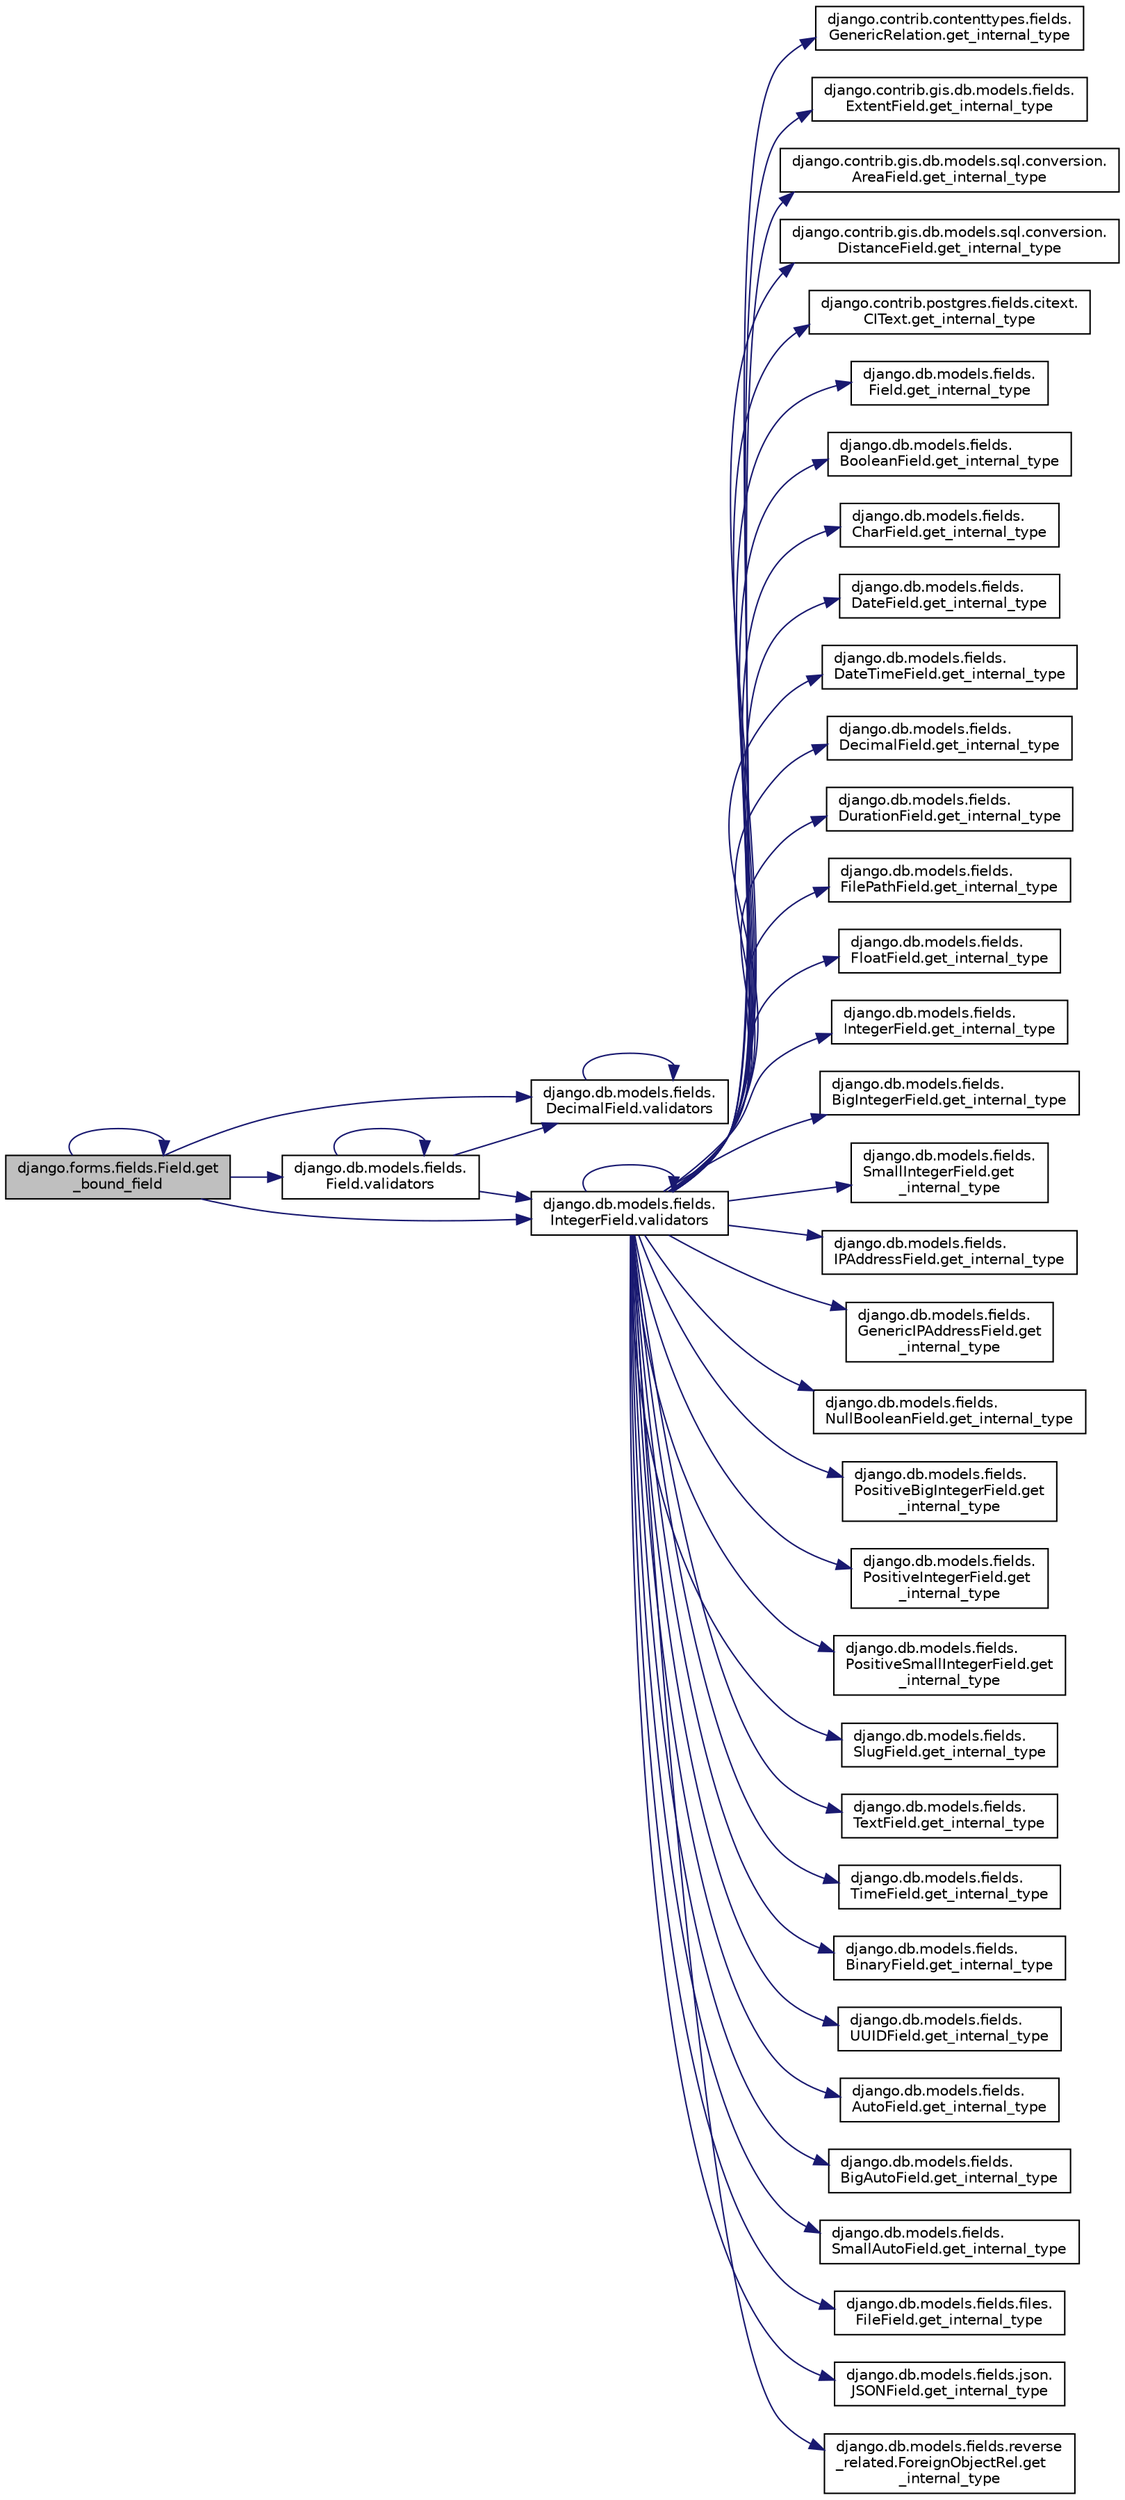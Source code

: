 digraph "django.forms.fields.Field.get_bound_field"
{
 // LATEX_PDF_SIZE
  edge [fontname="Helvetica",fontsize="10",labelfontname="Helvetica",labelfontsize="10"];
  node [fontname="Helvetica",fontsize="10",shape=record];
  rankdir="LR";
  Node1 [label="django.forms.fields.Field.get\l_bound_field",height=0.2,width=0.4,color="black", fillcolor="grey75", style="filled", fontcolor="black",tooltip=" "];
  Node1 -> Node1 [color="midnightblue",fontsize="10",style="solid",fontname="Helvetica"];
  Node1 -> Node2 [color="midnightblue",fontsize="10",style="solid",fontname="Helvetica"];
  Node2 [label="django.db.models.fields.\lField.validators",height=0.2,width=0.4,color="black", fillcolor="white", style="filled",URL="$db/d75/classdjango_1_1db_1_1models_1_1fields_1_1_field.html#af4d937406c1476bb471a163b1cfcf52b",tooltip=" "];
  Node2 -> Node2 [color="midnightblue",fontsize="10",style="solid",fontname="Helvetica"];
  Node2 -> Node3 [color="midnightblue",fontsize="10",style="solid",fontname="Helvetica"];
  Node3 [label="django.db.models.fields.\lDecimalField.validators",height=0.2,width=0.4,color="black", fillcolor="white", style="filled",URL="$d7/deb/classdjango_1_1db_1_1models_1_1fields_1_1_decimal_field.html#a58a8ed0a4797aa7748e97fba31fcaf4a",tooltip=" "];
  Node3 -> Node3 [color="midnightblue",fontsize="10",style="solid",fontname="Helvetica"];
  Node2 -> Node4 [color="midnightblue",fontsize="10",style="solid",fontname="Helvetica"];
  Node4 [label="django.db.models.fields.\lIntegerField.validators",height=0.2,width=0.4,color="black", fillcolor="white", style="filled",URL="$d5/d95/classdjango_1_1db_1_1models_1_1fields_1_1_integer_field.html#a41a8a46e6f566c13abf73150388eedd6",tooltip=" "];
  Node4 -> Node5 [color="midnightblue",fontsize="10",style="solid",fontname="Helvetica"];
  Node5 [label="django.contrib.contenttypes.fields.\lGenericRelation.get_internal_type",height=0.2,width=0.4,color="black", fillcolor="white", style="filled",URL="$d9/d64/classdjango_1_1contrib_1_1contenttypes_1_1fields_1_1_generic_relation.html#a7990bd2f6bb83da4e41a86482aeb7960",tooltip=" "];
  Node4 -> Node6 [color="midnightblue",fontsize="10",style="solid",fontname="Helvetica"];
  Node6 [label="django.contrib.gis.db.models.fields.\lExtentField.get_internal_type",height=0.2,width=0.4,color="black", fillcolor="white", style="filled",URL="$d4/de8/classdjango_1_1contrib_1_1gis_1_1db_1_1models_1_1fields_1_1_extent_field.html#afc01bc6a5210f807b425af7bcb42a7f6",tooltip=" "];
  Node4 -> Node7 [color="midnightblue",fontsize="10",style="solid",fontname="Helvetica"];
  Node7 [label="django.contrib.gis.db.models.sql.conversion.\lAreaField.get_internal_type",height=0.2,width=0.4,color="black", fillcolor="white", style="filled",URL="$d8/d3f/classdjango_1_1contrib_1_1gis_1_1db_1_1models_1_1sql_1_1conversion_1_1_area_field.html#abde2aed8614bf16c40975629a6f4b052",tooltip=" "];
  Node4 -> Node8 [color="midnightblue",fontsize="10",style="solid",fontname="Helvetica"];
  Node8 [label="django.contrib.gis.db.models.sql.conversion.\lDistanceField.get_internal_type",height=0.2,width=0.4,color="black", fillcolor="white", style="filled",URL="$d3/d85/classdjango_1_1contrib_1_1gis_1_1db_1_1models_1_1sql_1_1conversion_1_1_distance_field.html#ab366f3b3f7fb89a0de664c3c35170b27",tooltip=" "];
  Node4 -> Node9 [color="midnightblue",fontsize="10",style="solid",fontname="Helvetica"];
  Node9 [label="django.contrib.postgres.fields.citext.\lCIText.get_internal_type",height=0.2,width=0.4,color="black", fillcolor="white", style="filled",URL="$db/db7/classdjango_1_1contrib_1_1postgres_1_1fields_1_1citext_1_1_c_i_text.html#aedd9a318c74552863d7ff7bed60415e4",tooltip=" "];
  Node4 -> Node10 [color="midnightblue",fontsize="10",style="solid",fontname="Helvetica"];
  Node10 [label="django.db.models.fields.\lField.get_internal_type",height=0.2,width=0.4,color="black", fillcolor="white", style="filled",URL="$db/d75/classdjango_1_1db_1_1models_1_1fields_1_1_field.html#a1b24712a6b2f3cabdcbe1e2b99ba9a6c",tooltip=" "];
  Node4 -> Node11 [color="midnightblue",fontsize="10",style="solid",fontname="Helvetica"];
  Node11 [label="django.db.models.fields.\lBooleanField.get_internal_type",height=0.2,width=0.4,color="black", fillcolor="white", style="filled",URL="$de/d82/classdjango_1_1db_1_1models_1_1fields_1_1_boolean_field.html#a020b7db391ffc3941d959cf926fcc92d",tooltip=" "];
  Node4 -> Node12 [color="midnightblue",fontsize="10",style="solid",fontname="Helvetica"];
  Node12 [label="django.db.models.fields.\lCharField.get_internal_type",height=0.2,width=0.4,color="black", fillcolor="white", style="filled",URL="$d1/de7/classdjango_1_1db_1_1models_1_1fields_1_1_char_field.html#a7ae0f1d44901306ae49802b1f4a08f94",tooltip=" "];
  Node4 -> Node13 [color="midnightblue",fontsize="10",style="solid",fontname="Helvetica"];
  Node13 [label="django.db.models.fields.\lDateField.get_internal_type",height=0.2,width=0.4,color="black", fillcolor="white", style="filled",URL="$d0/df6/classdjango_1_1db_1_1models_1_1fields_1_1_date_field.html#a6d3abdff5758b7efb3752f0db09ec2f9",tooltip=" "];
  Node4 -> Node14 [color="midnightblue",fontsize="10",style="solid",fontname="Helvetica"];
  Node14 [label="django.db.models.fields.\lDateTimeField.get_internal_type",height=0.2,width=0.4,color="black", fillcolor="white", style="filled",URL="$d5/d54/classdjango_1_1db_1_1models_1_1fields_1_1_date_time_field.html#a06a35a156aaf4637aadd5b46eb263bfc",tooltip=" "];
  Node4 -> Node15 [color="midnightblue",fontsize="10",style="solid",fontname="Helvetica"];
  Node15 [label="django.db.models.fields.\lDecimalField.get_internal_type",height=0.2,width=0.4,color="black", fillcolor="white", style="filled",URL="$d7/deb/classdjango_1_1db_1_1models_1_1fields_1_1_decimal_field.html#afc047261545f4b447b9cb0eb97a68987",tooltip=" "];
  Node4 -> Node16 [color="midnightblue",fontsize="10",style="solid",fontname="Helvetica"];
  Node16 [label="django.db.models.fields.\lDurationField.get_internal_type",height=0.2,width=0.4,color="black", fillcolor="white", style="filled",URL="$d3/df8/classdjango_1_1db_1_1models_1_1fields_1_1_duration_field.html#a36c7135a639f7319a6ad7d3320d602b4",tooltip=" "];
  Node4 -> Node17 [color="midnightblue",fontsize="10",style="solid",fontname="Helvetica"];
  Node17 [label="django.db.models.fields.\lFilePathField.get_internal_type",height=0.2,width=0.4,color="black", fillcolor="white", style="filled",URL="$d9/d58/classdjango_1_1db_1_1models_1_1fields_1_1_file_path_field.html#a2eee88843348dea92c782d6406a69bfe",tooltip=" "];
  Node4 -> Node18 [color="midnightblue",fontsize="10",style="solid",fontname="Helvetica"];
  Node18 [label="django.db.models.fields.\lFloatField.get_internal_type",height=0.2,width=0.4,color="black", fillcolor="white", style="filled",URL="$d8/dfd/classdjango_1_1db_1_1models_1_1fields_1_1_float_field.html#a7b14323c0cfd90d89c13b270afc17d36",tooltip=" "];
  Node4 -> Node19 [color="midnightblue",fontsize="10",style="solid",fontname="Helvetica"];
  Node19 [label="django.db.models.fields.\lIntegerField.get_internal_type",height=0.2,width=0.4,color="black", fillcolor="white", style="filled",URL="$d5/d95/classdjango_1_1db_1_1models_1_1fields_1_1_integer_field.html#ae0492005aae3861238601c38ea74cb8f",tooltip=" "];
  Node4 -> Node20 [color="midnightblue",fontsize="10",style="solid",fontname="Helvetica"];
  Node20 [label="django.db.models.fields.\lBigIntegerField.get_internal_type",height=0.2,width=0.4,color="black", fillcolor="white", style="filled",URL="$d9/d38/classdjango_1_1db_1_1models_1_1fields_1_1_big_integer_field.html#a06968d4c926a8466965dd6768a468a55",tooltip=" "];
  Node4 -> Node21 [color="midnightblue",fontsize="10",style="solid",fontname="Helvetica"];
  Node21 [label="django.db.models.fields.\lSmallIntegerField.get\l_internal_type",height=0.2,width=0.4,color="black", fillcolor="white", style="filled",URL="$dc/d77/classdjango_1_1db_1_1models_1_1fields_1_1_small_integer_field.html#a8222e82805d7a9c8ac1b5250e48013fa",tooltip=" "];
  Node4 -> Node22 [color="midnightblue",fontsize="10",style="solid",fontname="Helvetica"];
  Node22 [label="django.db.models.fields.\lIPAddressField.get_internal_type",height=0.2,width=0.4,color="black", fillcolor="white", style="filled",URL="$d3/d70/classdjango_1_1db_1_1models_1_1fields_1_1_i_p_address_field.html#a0bac3bd9539b3fcccd4a0c2d9c4fc563",tooltip=" "];
  Node4 -> Node23 [color="midnightblue",fontsize="10",style="solid",fontname="Helvetica"];
  Node23 [label="django.db.models.fields.\lGenericIPAddressField.get\l_internal_type",height=0.2,width=0.4,color="black", fillcolor="white", style="filled",URL="$d4/dfb/classdjango_1_1db_1_1models_1_1fields_1_1_generic_i_p_address_field.html#a1e00703992ae81f65951494f46ed98f0",tooltip=" "];
  Node4 -> Node24 [color="midnightblue",fontsize="10",style="solid",fontname="Helvetica"];
  Node24 [label="django.db.models.fields.\lNullBooleanField.get_internal_type",height=0.2,width=0.4,color="black", fillcolor="white", style="filled",URL="$d1/d6d/classdjango_1_1db_1_1models_1_1fields_1_1_null_boolean_field.html#a1177912ca4d35b79b6e341cb32e73606",tooltip=" "];
  Node4 -> Node25 [color="midnightblue",fontsize="10",style="solid",fontname="Helvetica"];
  Node25 [label="django.db.models.fields.\lPositiveBigIntegerField.get\l_internal_type",height=0.2,width=0.4,color="black", fillcolor="white", style="filled",URL="$d7/db2/classdjango_1_1db_1_1models_1_1fields_1_1_positive_big_integer_field.html#a7f8f0ae51cacbfaead5b56874e373ac3",tooltip=" "];
  Node4 -> Node26 [color="midnightblue",fontsize="10",style="solid",fontname="Helvetica"];
  Node26 [label="django.db.models.fields.\lPositiveIntegerField.get\l_internal_type",height=0.2,width=0.4,color="black", fillcolor="white", style="filled",URL="$d6/d1e/classdjango_1_1db_1_1models_1_1fields_1_1_positive_integer_field.html#a55c183547154b6a81fc8d988db782d08",tooltip=" "];
  Node4 -> Node27 [color="midnightblue",fontsize="10",style="solid",fontname="Helvetica"];
  Node27 [label="django.db.models.fields.\lPositiveSmallIntegerField.get\l_internal_type",height=0.2,width=0.4,color="black", fillcolor="white", style="filled",URL="$da/d6c/classdjango_1_1db_1_1models_1_1fields_1_1_positive_small_integer_field.html#a3226e3edb46710093d102e0dcb37ee42",tooltip=" "];
  Node4 -> Node28 [color="midnightblue",fontsize="10",style="solid",fontname="Helvetica"];
  Node28 [label="django.db.models.fields.\lSlugField.get_internal_type",height=0.2,width=0.4,color="black", fillcolor="white", style="filled",URL="$de/d18/classdjango_1_1db_1_1models_1_1fields_1_1_slug_field.html#a360aa950a61314486e22b447c1503f32",tooltip=" "];
  Node4 -> Node29 [color="midnightblue",fontsize="10",style="solid",fontname="Helvetica"];
  Node29 [label="django.db.models.fields.\lTextField.get_internal_type",height=0.2,width=0.4,color="black", fillcolor="white", style="filled",URL="$d4/d0d/classdjango_1_1db_1_1models_1_1fields_1_1_text_field.html#a18f5ad703b1037e6dfd87136576e1ca1",tooltip=" "];
  Node4 -> Node30 [color="midnightblue",fontsize="10",style="solid",fontname="Helvetica"];
  Node30 [label="django.db.models.fields.\lTimeField.get_internal_type",height=0.2,width=0.4,color="black", fillcolor="white", style="filled",URL="$da/dd0/classdjango_1_1db_1_1models_1_1fields_1_1_time_field.html#a41646d35ab416b6a384a8fc52689de38",tooltip=" "];
  Node4 -> Node31 [color="midnightblue",fontsize="10",style="solid",fontname="Helvetica"];
  Node31 [label="django.db.models.fields.\lBinaryField.get_internal_type",height=0.2,width=0.4,color="black", fillcolor="white", style="filled",URL="$df/dab/classdjango_1_1db_1_1models_1_1fields_1_1_binary_field.html#a0ca1f259bf43997b2e6163d90c5d2074",tooltip=" "];
  Node4 -> Node32 [color="midnightblue",fontsize="10",style="solid",fontname="Helvetica"];
  Node32 [label="django.db.models.fields.\lUUIDField.get_internal_type",height=0.2,width=0.4,color="black", fillcolor="white", style="filled",URL="$dd/dc7/classdjango_1_1db_1_1models_1_1fields_1_1_u_u_i_d_field.html#ae692da9c4abde73e755fba345d288fe1",tooltip=" "];
  Node4 -> Node33 [color="midnightblue",fontsize="10",style="solid",fontname="Helvetica"];
  Node33 [label="django.db.models.fields.\lAutoField.get_internal_type",height=0.2,width=0.4,color="black", fillcolor="white", style="filled",URL="$d3/d19/classdjango_1_1db_1_1models_1_1fields_1_1_auto_field.html#ac2cb57ce87dd03ebe9e5ea92ffe85709",tooltip=" "];
  Node4 -> Node34 [color="midnightblue",fontsize="10",style="solid",fontname="Helvetica"];
  Node34 [label="django.db.models.fields.\lBigAutoField.get_internal_type",height=0.2,width=0.4,color="black", fillcolor="white", style="filled",URL="$de/dbc/classdjango_1_1db_1_1models_1_1fields_1_1_big_auto_field.html#afc7882001fc1017fe5fa53b14bcdc2cb",tooltip=" "];
  Node4 -> Node35 [color="midnightblue",fontsize="10",style="solid",fontname="Helvetica"];
  Node35 [label="django.db.models.fields.\lSmallAutoField.get_internal_type",height=0.2,width=0.4,color="black", fillcolor="white", style="filled",URL="$d4/da6/classdjango_1_1db_1_1models_1_1fields_1_1_small_auto_field.html#a6e166481cec6bb0138c1ca09a3a1ea02",tooltip=" "];
  Node4 -> Node36 [color="midnightblue",fontsize="10",style="solid",fontname="Helvetica"];
  Node36 [label="django.db.models.fields.files.\lFileField.get_internal_type",height=0.2,width=0.4,color="black", fillcolor="white", style="filled",URL="$d1/d5a/classdjango_1_1db_1_1models_1_1fields_1_1files_1_1_file_field.html#ae81df2930756b4de1f4ef9de72d3a452",tooltip=" "];
  Node4 -> Node37 [color="midnightblue",fontsize="10",style="solid",fontname="Helvetica"];
  Node37 [label="django.db.models.fields.json.\lJSONField.get_internal_type",height=0.2,width=0.4,color="black", fillcolor="white", style="filled",URL="$d0/da9/classdjango_1_1db_1_1models_1_1fields_1_1json_1_1_j_s_o_n_field.html#a564d362ea21a92349ad4ef5b97c264f5",tooltip=" "];
  Node4 -> Node38 [color="midnightblue",fontsize="10",style="solid",fontname="Helvetica"];
  Node38 [label="django.db.models.fields.reverse\l_related.ForeignObjectRel.get\l_internal_type",height=0.2,width=0.4,color="black", fillcolor="white", style="filled",URL="$d3/da4/classdjango_1_1db_1_1models_1_1fields_1_1reverse__related_1_1_foreign_object_rel.html#a7e472d3e2acb8b3e85d9c65fd4155b34",tooltip=" "];
  Node4 -> Node4 [color="midnightblue",fontsize="10",style="solid",fontname="Helvetica"];
  Node1 -> Node3 [color="midnightblue",fontsize="10",style="solid",fontname="Helvetica"];
  Node1 -> Node4 [color="midnightblue",fontsize="10",style="solid",fontname="Helvetica"];
}
